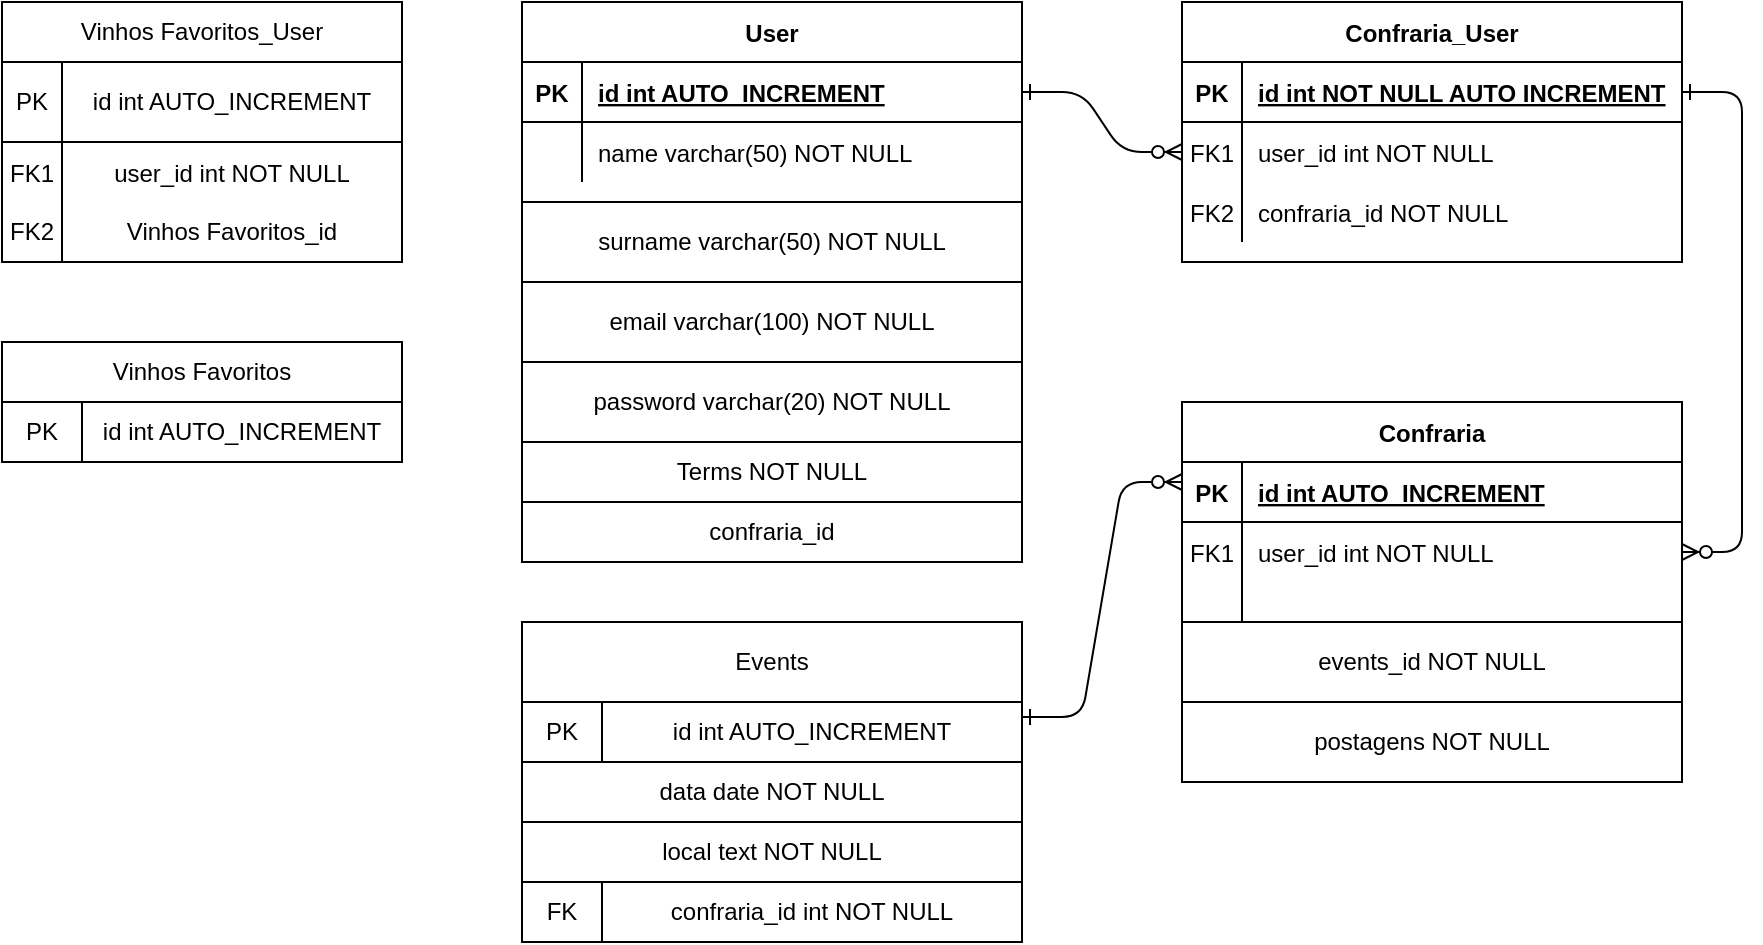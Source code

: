 <mxfile version="14.6.9" type="github"><diagram id="R2lEEEUBdFMjLlhIrx00" name="Page-1"><mxGraphModel dx="1718" dy="451" grid="1" gridSize="10" guides="1" tooltips="1" connect="1" arrows="1" fold="1" page="1" pageScale="1" pageWidth="850" pageHeight="1100" math="0" shadow="0" extFonts="Permanent Marker^https://fonts.googleapis.com/css?family=Permanent+Marker"><root><mxCell id="0"/><mxCell id="1" parent="0"/><mxCell id="C-vyLk0tnHw3VtMMgP7b-1" value="" style="edgeStyle=entityRelationEdgeStyle;endArrow=ERzeroToMany;startArrow=ERone;endFill=1;startFill=0;" parent="1" source="C-vyLk0tnHw3VtMMgP7b-24" target="C-vyLk0tnHw3VtMMgP7b-6" edge="1"><mxGeometry width="100" height="100" relative="1" as="geometry"><mxPoint x="340" y="720" as="sourcePoint"/><mxPoint x="440" y="620" as="targetPoint"/></mxGeometry></mxCell><mxCell id="C-vyLk0tnHw3VtMMgP7b-12" value="" style="edgeStyle=entityRelationEdgeStyle;endArrow=ERzeroToMany;startArrow=ERone;endFill=1;startFill=0;" parent="1" source="C-vyLk0tnHw3VtMMgP7b-3" target="C-vyLk0tnHw3VtMMgP7b-17" edge="1"><mxGeometry width="100" height="100" relative="1" as="geometry"><mxPoint x="400" y="180" as="sourcePoint"/><mxPoint x="460" y="205" as="targetPoint"/></mxGeometry></mxCell><mxCell id="C-vyLk0tnHw3VtMMgP7b-2" value="Confraria_User" style="shape=table;startSize=30;container=1;collapsible=1;childLayout=tableLayout;fixedRows=1;rowLines=0;fontStyle=1;align=center;resizeLast=1;" parent="1" vertex="1"><mxGeometry x="450" y="120" width="250" height="130" as="geometry"/></mxCell><mxCell id="C-vyLk0tnHw3VtMMgP7b-3" value="" style="shape=partialRectangle;collapsible=0;dropTarget=0;pointerEvents=0;fillColor=none;points=[[0,0.5],[1,0.5]];portConstraint=eastwest;top=0;left=0;right=0;bottom=1;" parent="C-vyLk0tnHw3VtMMgP7b-2" vertex="1"><mxGeometry y="30" width="250" height="30" as="geometry"/></mxCell><mxCell id="C-vyLk0tnHw3VtMMgP7b-4" value="PK" style="shape=partialRectangle;overflow=hidden;connectable=0;fillColor=none;top=0;left=0;bottom=0;right=0;fontStyle=1;" parent="C-vyLk0tnHw3VtMMgP7b-3" vertex="1"><mxGeometry width="30" height="30" as="geometry"/></mxCell><mxCell id="C-vyLk0tnHw3VtMMgP7b-5" value="id int NOT NULL AUTO INCREMENT " style="shape=partialRectangle;overflow=hidden;connectable=0;fillColor=none;top=0;left=0;bottom=0;right=0;align=left;spacingLeft=6;fontStyle=5;" parent="C-vyLk0tnHw3VtMMgP7b-3" vertex="1"><mxGeometry x="30" width="220" height="30" as="geometry"/></mxCell><mxCell id="C-vyLk0tnHw3VtMMgP7b-6" value="" style="shape=partialRectangle;collapsible=0;dropTarget=0;pointerEvents=0;fillColor=none;points=[[0,0.5],[1,0.5]];portConstraint=eastwest;top=0;left=0;right=0;bottom=0;" parent="C-vyLk0tnHw3VtMMgP7b-2" vertex="1"><mxGeometry y="60" width="250" height="30" as="geometry"/></mxCell><mxCell id="C-vyLk0tnHw3VtMMgP7b-7" value="FK1" style="shape=partialRectangle;overflow=hidden;connectable=0;fillColor=none;top=0;left=0;bottom=0;right=0;" parent="C-vyLk0tnHw3VtMMgP7b-6" vertex="1"><mxGeometry width="30" height="30" as="geometry"/></mxCell><mxCell id="C-vyLk0tnHw3VtMMgP7b-8" value="user_id int NOT NULL" style="shape=partialRectangle;overflow=hidden;connectable=0;fillColor=none;top=0;left=0;bottom=0;right=0;align=left;spacingLeft=6;" parent="C-vyLk0tnHw3VtMMgP7b-6" vertex="1"><mxGeometry x="30" width="220" height="30" as="geometry"/></mxCell><mxCell id="C-vyLk0tnHw3VtMMgP7b-9" value="" style="shape=partialRectangle;collapsible=0;dropTarget=0;pointerEvents=0;fillColor=none;points=[[0,0.5],[1,0.5]];portConstraint=eastwest;top=0;left=0;right=0;bottom=0;" parent="C-vyLk0tnHw3VtMMgP7b-2" vertex="1"><mxGeometry y="90" width="250" height="30" as="geometry"/></mxCell><mxCell id="C-vyLk0tnHw3VtMMgP7b-10" value="FK2" style="shape=partialRectangle;overflow=hidden;connectable=0;fillColor=none;top=0;left=0;bottom=0;right=0;" parent="C-vyLk0tnHw3VtMMgP7b-9" vertex="1"><mxGeometry width="30" height="30" as="geometry"/></mxCell><mxCell id="C-vyLk0tnHw3VtMMgP7b-11" value="confraria_id NOT NULL" style="shape=partialRectangle;overflow=hidden;connectable=0;fillColor=none;top=0;left=0;bottom=0;right=0;align=left;spacingLeft=6;" parent="C-vyLk0tnHw3VtMMgP7b-9" vertex="1"><mxGeometry x="30" width="220" height="30" as="geometry"/></mxCell><mxCell id="C-vyLk0tnHw3VtMMgP7b-13" value="Confraria" style="shape=table;startSize=30;container=1;collapsible=1;childLayout=tableLayout;fixedRows=1;rowLines=0;fontStyle=1;align=center;resizeLast=1;" parent="1" vertex="1"><mxGeometry x="450" y="320" width="250" height="110" as="geometry"/></mxCell><mxCell id="C-vyLk0tnHw3VtMMgP7b-14" value="" style="shape=partialRectangle;collapsible=0;dropTarget=0;pointerEvents=0;fillColor=none;points=[[0,0.5],[1,0.5]];portConstraint=eastwest;top=0;left=0;right=0;bottom=1;" parent="C-vyLk0tnHw3VtMMgP7b-13" vertex="1"><mxGeometry y="30" width="250" height="30" as="geometry"/></mxCell><mxCell id="C-vyLk0tnHw3VtMMgP7b-15" value="PK" style="shape=partialRectangle;overflow=hidden;connectable=0;fillColor=none;top=0;left=0;bottom=0;right=0;fontStyle=1;" parent="C-vyLk0tnHw3VtMMgP7b-14" vertex="1"><mxGeometry width="30" height="30" as="geometry"/></mxCell><mxCell id="C-vyLk0tnHw3VtMMgP7b-16" value="id int AUTO_INCREMENT " style="shape=partialRectangle;overflow=hidden;connectable=0;fillColor=none;top=0;left=0;bottom=0;right=0;align=left;spacingLeft=6;fontStyle=5;" parent="C-vyLk0tnHw3VtMMgP7b-14" vertex="1"><mxGeometry x="30" width="220" height="30" as="geometry"/></mxCell><mxCell id="C-vyLk0tnHw3VtMMgP7b-17" value="" style="shape=partialRectangle;collapsible=0;dropTarget=0;pointerEvents=0;fillColor=none;points=[[0,0.5],[1,0.5]];portConstraint=eastwest;top=0;left=0;right=0;bottom=0;" parent="C-vyLk0tnHw3VtMMgP7b-13" vertex="1"><mxGeometry y="60" width="250" height="30" as="geometry"/></mxCell><mxCell id="C-vyLk0tnHw3VtMMgP7b-18" value="FK1" style="shape=partialRectangle;overflow=hidden;connectable=0;fillColor=none;top=0;left=0;bottom=0;right=0;" parent="C-vyLk0tnHw3VtMMgP7b-17" vertex="1"><mxGeometry width="30" height="30" as="geometry"/></mxCell><mxCell id="C-vyLk0tnHw3VtMMgP7b-19" value="user_id int NOT NULL" style="shape=partialRectangle;overflow=hidden;connectable=0;fillColor=none;top=0;left=0;bottom=0;right=0;align=left;spacingLeft=6;" parent="C-vyLk0tnHw3VtMMgP7b-17" vertex="1"><mxGeometry x="30" width="220" height="30" as="geometry"/></mxCell><mxCell id="C-vyLk0tnHw3VtMMgP7b-20" value="" style="shape=partialRectangle;collapsible=0;dropTarget=0;pointerEvents=0;fillColor=none;points=[[0,0.5],[1,0.5]];portConstraint=eastwest;top=0;left=0;right=0;bottom=0;" parent="C-vyLk0tnHw3VtMMgP7b-13" vertex="1"><mxGeometry y="90" width="250" height="20" as="geometry"/></mxCell><mxCell id="C-vyLk0tnHw3VtMMgP7b-21" value="" style="shape=partialRectangle;overflow=hidden;connectable=0;fillColor=none;top=0;left=0;bottom=0;right=0;" parent="C-vyLk0tnHw3VtMMgP7b-20" vertex="1"><mxGeometry width="30" height="20" as="geometry"/></mxCell><mxCell id="C-vyLk0tnHw3VtMMgP7b-22" value="" style="shape=partialRectangle;overflow=hidden;connectable=0;fillColor=none;top=0;left=0;bottom=0;right=0;align=left;spacingLeft=6;" parent="C-vyLk0tnHw3VtMMgP7b-20" vertex="1"><mxGeometry x="30" width="220" height="20" as="geometry"/></mxCell><mxCell id="C-vyLk0tnHw3VtMMgP7b-23" value="User" style="shape=table;startSize=30;container=1;collapsible=1;childLayout=tableLayout;fixedRows=1;rowLines=0;fontStyle=1;align=center;resizeLast=1;" parent="1" vertex="1"><mxGeometry x="120" y="120" width="250" height="100" as="geometry"/></mxCell><mxCell id="C-vyLk0tnHw3VtMMgP7b-24" value="" style="shape=partialRectangle;collapsible=0;dropTarget=0;pointerEvents=0;fillColor=none;points=[[0,0.5],[1,0.5]];portConstraint=eastwest;top=0;left=0;right=0;bottom=1;" parent="C-vyLk0tnHw3VtMMgP7b-23" vertex="1"><mxGeometry y="30" width="250" height="30" as="geometry"/></mxCell><mxCell id="C-vyLk0tnHw3VtMMgP7b-25" value="PK" style="shape=partialRectangle;overflow=hidden;connectable=0;fillColor=none;top=0;left=0;bottom=0;right=0;fontStyle=1;" parent="C-vyLk0tnHw3VtMMgP7b-24" vertex="1"><mxGeometry width="30" height="30" as="geometry"/></mxCell><mxCell id="C-vyLk0tnHw3VtMMgP7b-26" value="id int AUTO_INCREMENT " style="shape=partialRectangle;overflow=hidden;connectable=0;fillColor=none;top=0;left=0;bottom=0;right=0;align=left;spacingLeft=6;fontStyle=5;" parent="C-vyLk0tnHw3VtMMgP7b-24" vertex="1"><mxGeometry x="30" width="220" height="30" as="geometry"/></mxCell><mxCell id="C-vyLk0tnHw3VtMMgP7b-27" value="" style="shape=partialRectangle;collapsible=0;dropTarget=0;pointerEvents=0;fillColor=none;points=[[0,0.5],[1,0.5]];portConstraint=eastwest;top=0;left=0;right=0;bottom=0;" parent="C-vyLk0tnHw3VtMMgP7b-23" vertex="1"><mxGeometry y="60" width="250" height="30" as="geometry"/></mxCell><mxCell id="C-vyLk0tnHw3VtMMgP7b-28" value="" style="shape=partialRectangle;overflow=hidden;connectable=0;fillColor=none;top=0;left=0;bottom=0;right=0;" parent="C-vyLk0tnHw3VtMMgP7b-27" vertex="1"><mxGeometry width="30" height="30" as="geometry"/></mxCell><mxCell id="C-vyLk0tnHw3VtMMgP7b-29" value="name varchar(50) NOT NULL" style="shape=partialRectangle;overflow=hidden;connectable=0;fillColor=none;top=0;left=0;bottom=0;right=0;align=left;spacingLeft=6;" parent="C-vyLk0tnHw3VtMMgP7b-27" vertex="1"><mxGeometry x="30" width="220" height="30" as="geometry"/></mxCell><mxCell id="oQ7m4SgAl_C9msteWYQ--1" value="surname varchar(50) NOT NULL" style="rounded=0;whiteSpace=wrap;html=1;" vertex="1" parent="1"><mxGeometry x="120" y="220" width="250" height="40" as="geometry"/></mxCell><mxCell id="oQ7m4SgAl_C9msteWYQ--2" value="email varchar(100) NOT NULL" style="rounded=0;whiteSpace=wrap;html=1;" vertex="1" parent="1"><mxGeometry x="120" y="260" width="250" height="40" as="geometry"/></mxCell><mxCell id="oQ7m4SgAl_C9msteWYQ--3" value="password varchar(20) NOT NULL" style="rounded=0;whiteSpace=wrap;html=1;" vertex="1" parent="1"><mxGeometry x="120" y="300" width="250" height="40" as="geometry"/></mxCell><mxCell id="oQ7m4SgAl_C9msteWYQ--9" value="events_id NOT NULL" style="rounded=0;whiteSpace=wrap;html=1;" vertex="1" parent="1"><mxGeometry x="450" y="430" width="250" height="40" as="geometry"/></mxCell><mxCell id="oQ7m4SgAl_C9msteWYQ--10" value="Terms NOT NULL" style="rounded=0;whiteSpace=wrap;html=1;" vertex="1" parent="1"><mxGeometry x="120" y="340" width="250" height="30" as="geometry"/></mxCell><mxCell id="oQ7m4SgAl_C9msteWYQ--11" value="postagens NOT NULL" style="rounded=0;whiteSpace=wrap;html=1;" vertex="1" parent="1"><mxGeometry x="450" y="470" width="250" height="40" as="geometry"/></mxCell><mxCell id="oQ7m4SgAl_C9msteWYQ--12" value="Events" style="rounded=0;whiteSpace=wrap;html=1;" vertex="1" parent="1"><mxGeometry x="120" y="430" width="250" height="40" as="geometry"/></mxCell><mxCell id="oQ7m4SgAl_C9msteWYQ--13" value="PK" style="rounded=0;whiteSpace=wrap;html=1;" vertex="1" parent="1"><mxGeometry x="120" y="470" width="40" height="30" as="geometry"/></mxCell><mxCell id="oQ7m4SgAl_C9msteWYQ--14" value="id int AUTO_INCREMENT" style="rounded=0;whiteSpace=wrap;html=1;" vertex="1" parent="1"><mxGeometry x="160" y="470" width="210" height="30" as="geometry"/></mxCell><mxCell id="oQ7m4SgAl_C9msteWYQ--15" value="data date NOT NULL" style="rounded=0;whiteSpace=wrap;html=1;" vertex="1" parent="1"><mxGeometry x="120" y="500" width="250" height="30" as="geometry"/></mxCell><mxCell id="oQ7m4SgAl_C9msteWYQ--16" value="" style="edgeStyle=entityRelationEdgeStyle;endArrow=ERzeroToMany;startArrow=ERone;endFill=1;startFill=0;exitX=1;exitY=0.25;exitDx=0;exitDy=0;" edge="1" parent="1" source="oQ7m4SgAl_C9msteWYQ--14"><mxGeometry width="100" height="100" relative="1" as="geometry"><mxPoint x="410" y="585" as="sourcePoint"/><mxPoint x="450" y="360" as="targetPoint"/></mxGeometry></mxCell><mxCell id="oQ7m4SgAl_C9msteWYQ--17" value="local text NOT NULL" style="rounded=0;whiteSpace=wrap;html=1;" vertex="1" parent="1"><mxGeometry x="120" y="530" width="250" height="30" as="geometry"/></mxCell><mxCell id="oQ7m4SgAl_C9msteWYQ--18" value="confraria_id int NOT NULL" style="rounded=0;whiteSpace=wrap;html=1;" vertex="1" parent="1"><mxGeometry x="160" y="560" width="210" height="30" as="geometry"/></mxCell><mxCell id="oQ7m4SgAl_C9msteWYQ--19" value="FK" style="rounded=0;whiteSpace=wrap;html=1;" vertex="1" parent="1"><mxGeometry x="120" y="560" width="40" height="30" as="geometry"/></mxCell><mxCell id="oQ7m4SgAl_C9msteWYQ--20" value="Vinhos Favoritos" style="rounded=0;whiteSpace=wrap;html=1;" vertex="1" parent="1"><mxGeometry x="-140" y="290" width="200" height="30" as="geometry"/></mxCell><mxCell id="oQ7m4SgAl_C9msteWYQ--21" value="PK" style="rounded=0;whiteSpace=wrap;html=1;" vertex="1" parent="1"><mxGeometry x="-140" y="320" width="40" height="30" as="geometry"/></mxCell><mxCell id="oQ7m4SgAl_C9msteWYQ--22" value="id int AUTO_INCREMENT " style="rounded=0;whiteSpace=wrap;html=1;" vertex="1" parent="1"><mxGeometry x="-100" y="320" width="160" height="30" as="geometry"/></mxCell><mxCell id="oQ7m4SgAl_C9msteWYQ--23" value="confraria_id " style="rounded=0;whiteSpace=wrap;html=1;" vertex="1" parent="1"><mxGeometry x="120" y="370" width="250" height="30" as="geometry"/></mxCell><mxCell id="oQ7m4SgAl_C9msteWYQ--24" value="Vinhos Favoritos_User" style="rounded=0;whiteSpace=wrap;html=1;" vertex="1" parent="1"><mxGeometry x="-140" y="120" width="200" height="30" as="geometry"/></mxCell><mxCell id="oQ7m4SgAl_C9msteWYQ--25" value="id int AUTO_INCREMENT " style="rounded=0;whiteSpace=wrap;html=1;" vertex="1" parent="1"><mxGeometry x="-110" y="150" width="170" height="40" as="geometry"/></mxCell><mxCell id="oQ7m4SgAl_C9msteWYQ--26" value="PK" style="rounded=0;whiteSpace=wrap;html=1;" vertex="1" parent="1"><mxGeometry x="-140" y="150" width="30" height="40" as="geometry"/></mxCell><mxCell id="oQ7m4SgAl_C9msteWYQ--27" value="&lt;div&gt;user_id int NOT NULL&lt;/div&gt;&lt;div&gt;&lt;br&gt;&lt;/div&gt;&lt;div&gt;Vinhos Favoritos_id&lt;br&gt;&lt;/div&gt;" style="rounded=0;whiteSpace=wrap;html=1;" vertex="1" parent="1"><mxGeometry x="-110" y="190" width="170" height="60" as="geometry"/></mxCell><mxCell id="oQ7m4SgAl_C9msteWYQ--28" value="&lt;div&gt;FK1&lt;/div&gt;&lt;div&gt;&lt;br&gt;&lt;/div&gt;&lt;div&gt;FK2&lt;br&gt;&lt;/div&gt;" style="rounded=0;whiteSpace=wrap;html=1;" vertex="1" parent="1"><mxGeometry x="-140" y="190" width="30" height="60" as="geometry"/></mxCell></root></mxGraphModel></diagram></mxfile>